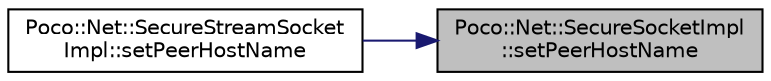 digraph "Poco::Net::SecureSocketImpl::setPeerHostName"
{
 // LATEX_PDF_SIZE
  edge [fontname="Helvetica",fontsize="10",labelfontname="Helvetica",labelfontsize="10"];
  node [fontname="Helvetica",fontsize="10",shape=record];
  rankdir="RL";
  Node1 [label="Poco::Net::SecureSocketImpl\l::setPeerHostName",height=0.2,width=0.4,color="black", fillcolor="grey75", style="filled", fontcolor="black",tooltip=" "];
  Node1 -> Node2 [dir="back",color="midnightblue",fontsize="10",style="solid",fontname="Helvetica"];
  Node2 [label="Poco::Net::SecureStreamSocket\lImpl::setPeerHostName",height=0.2,width=0.4,color="black", fillcolor="white", style="filled",URL="$classPoco_1_1Net_1_1SecureStreamSocketImpl.html#ab56a55722346a664f6103e7d500f37d6",tooltip=" "];
}
